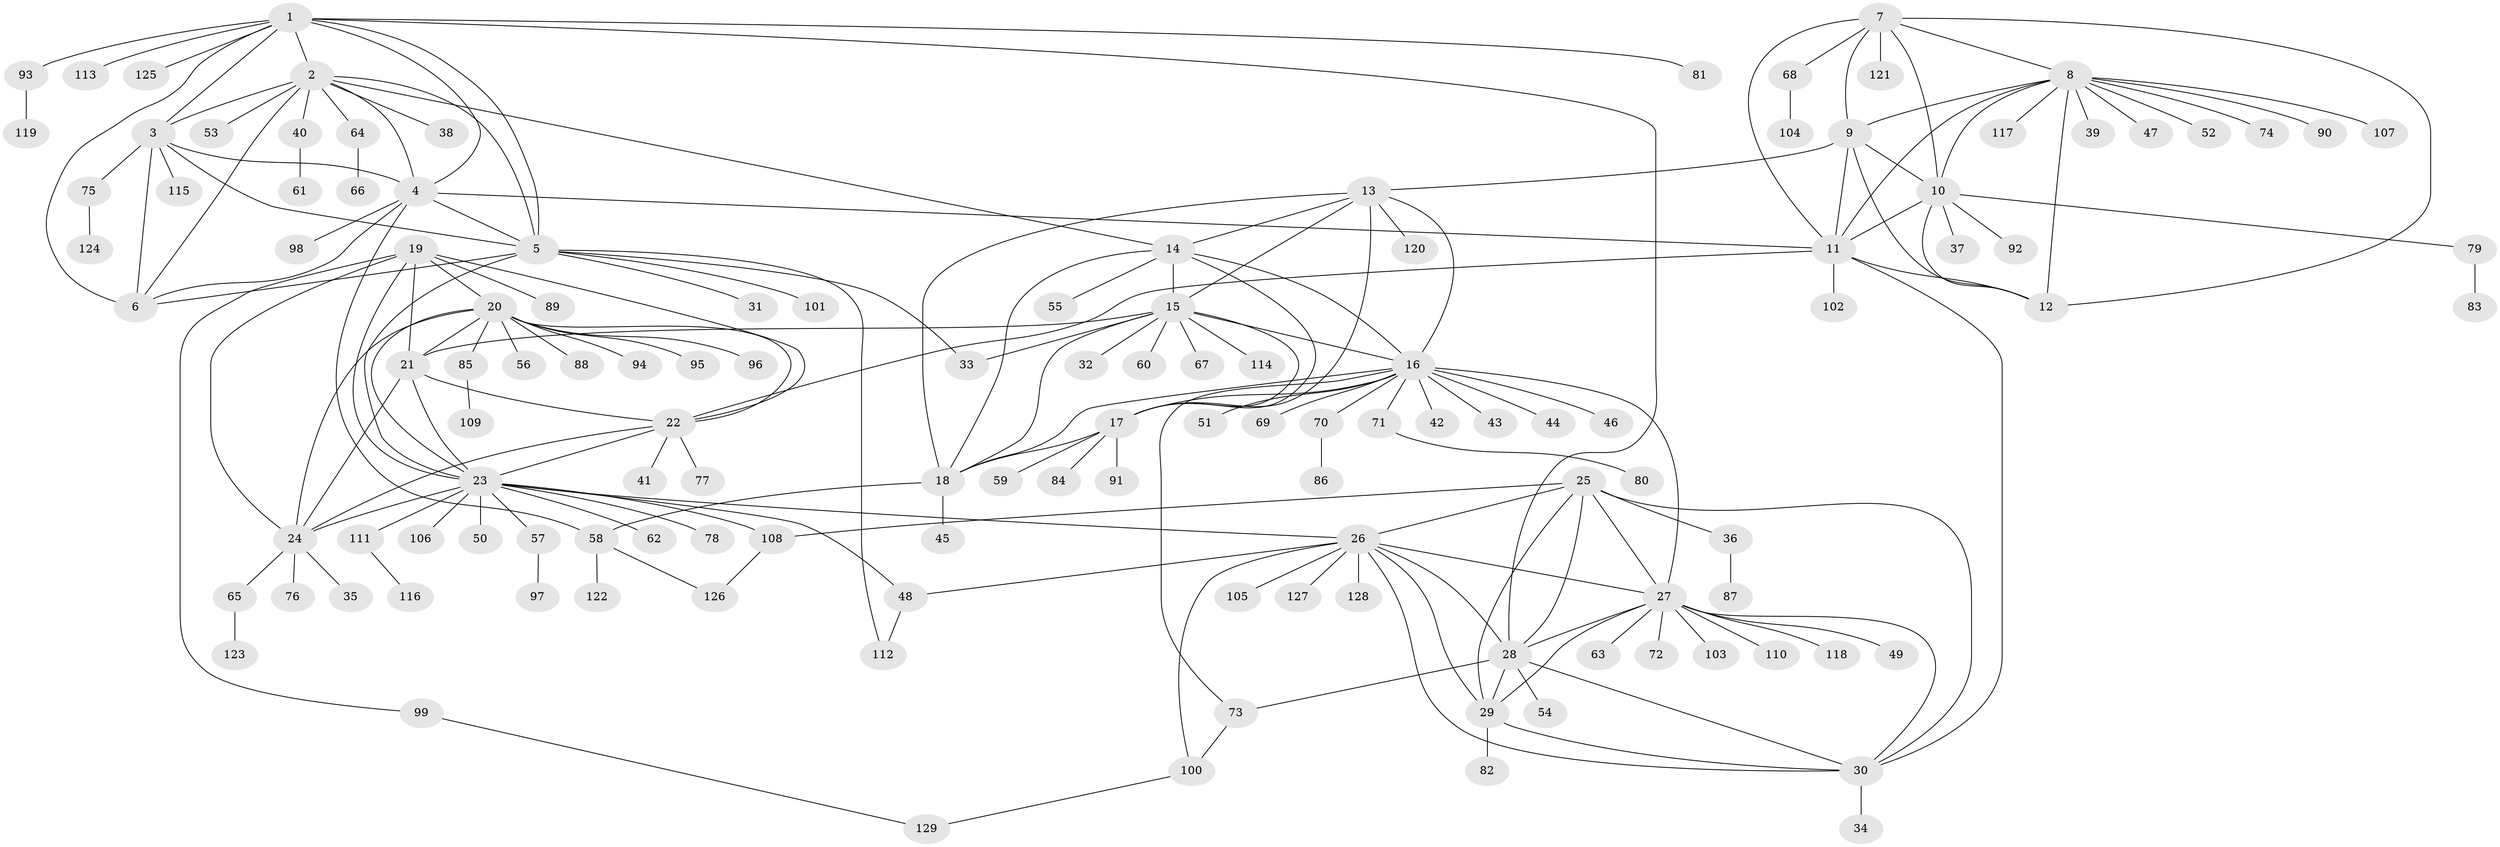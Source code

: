 // coarse degree distribution, {7: 0.0196078431372549, 11: 0.0196078431372549, 5: 0.0392156862745098, 8: 0.029411764705882353, 10: 0.029411764705882353, 9: 0.00980392156862745, 6: 0.0196078431372549, 4: 0.029411764705882353, 14: 0.00980392156862745, 19: 0.00980392156862745, 1: 0.6862745098039216, 2: 0.0784313725490196, 3: 0.0196078431372549}
// Generated by graph-tools (version 1.1) at 2025/42/03/06/25 10:42:07]
// undirected, 129 vertices, 193 edges
graph export_dot {
graph [start="1"]
  node [color=gray90,style=filled];
  1;
  2;
  3;
  4;
  5;
  6;
  7;
  8;
  9;
  10;
  11;
  12;
  13;
  14;
  15;
  16;
  17;
  18;
  19;
  20;
  21;
  22;
  23;
  24;
  25;
  26;
  27;
  28;
  29;
  30;
  31;
  32;
  33;
  34;
  35;
  36;
  37;
  38;
  39;
  40;
  41;
  42;
  43;
  44;
  45;
  46;
  47;
  48;
  49;
  50;
  51;
  52;
  53;
  54;
  55;
  56;
  57;
  58;
  59;
  60;
  61;
  62;
  63;
  64;
  65;
  66;
  67;
  68;
  69;
  70;
  71;
  72;
  73;
  74;
  75;
  76;
  77;
  78;
  79;
  80;
  81;
  82;
  83;
  84;
  85;
  86;
  87;
  88;
  89;
  90;
  91;
  92;
  93;
  94;
  95;
  96;
  97;
  98;
  99;
  100;
  101;
  102;
  103;
  104;
  105;
  106;
  107;
  108;
  109;
  110;
  111;
  112;
  113;
  114;
  115;
  116;
  117;
  118;
  119;
  120;
  121;
  122;
  123;
  124;
  125;
  126;
  127;
  128;
  129;
  1 -- 2;
  1 -- 3;
  1 -- 4;
  1 -- 5;
  1 -- 6;
  1 -- 28;
  1 -- 81;
  1 -- 93;
  1 -- 113;
  1 -- 125;
  2 -- 3;
  2 -- 4;
  2 -- 5;
  2 -- 6;
  2 -- 14;
  2 -- 38;
  2 -- 40;
  2 -- 53;
  2 -- 64;
  3 -- 4;
  3 -- 5;
  3 -- 6;
  3 -- 75;
  3 -- 115;
  4 -- 5;
  4 -- 6;
  4 -- 11;
  4 -- 58;
  4 -- 98;
  5 -- 6;
  5 -- 23;
  5 -- 31;
  5 -- 33;
  5 -- 101;
  5 -- 112;
  7 -- 8;
  7 -- 9;
  7 -- 10;
  7 -- 11;
  7 -- 12;
  7 -- 68;
  7 -- 121;
  8 -- 9;
  8 -- 10;
  8 -- 11;
  8 -- 12;
  8 -- 39;
  8 -- 47;
  8 -- 52;
  8 -- 74;
  8 -- 90;
  8 -- 107;
  8 -- 117;
  9 -- 10;
  9 -- 11;
  9 -- 12;
  9 -- 13;
  10 -- 11;
  10 -- 12;
  10 -- 37;
  10 -- 79;
  10 -- 92;
  11 -- 12;
  11 -- 22;
  11 -- 30;
  11 -- 102;
  13 -- 14;
  13 -- 15;
  13 -- 16;
  13 -- 17;
  13 -- 18;
  13 -- 120;
  14 -- 15;
  14 -- 16;
  14 -- 17;
  14 -- 18;
  14 -- 55;
  15 -- 16;
  15 -- 17;
  15 -- 18;
  15 -- 21;
  15 -- 32;
  15 -- 33;
  15 -- 60;
  15 -- 67;
  15 -- 114;
  16 -- 17;
  16 -- 18;
  16 -- 27;
  16 -- 42;
  16 -- 43;
  16 -- 44;
  16 -- 46;
  16 -- 51;
  16 -- 69;
  16 -- 70;
  16 -- 71;
  16 -- 73;
  17 -- 18;
  17 -- 59;
  17 -- 84;
  17 -- 91;
  18 -- 45;
  18 -- 58;
  19 -- 20;
  19 -- 21;
  19 -- 22;
  19 -- 23;
  19 -- 24;
  19 -- 89;
  19 -- 99;
  20 -- 21;
  20 -- 22;
  20 -- 23;
  20 -- 24;
  20 -- 56;
  20 -- 85;
  20 -- 88;
  20 -- 94;
  20 -- 95;
  20 -- 96;
  21 -- 22;
  21 -- 23;
  21 -- 24;
  22 -- 23;
  22 -- 24;
  22 -- 41;
  22 -- 77;
  23 -- 24;
  23 -- 26;
  23 -- 48;
  23 -- 50;
  23 -- 57;
  23 -- 62;
  23 -- 78;
  23 -- 106;
  23 -- 108;
  23 -- 111;
  24 -- 35;
  24 -- 65;
  24 -- 76;
  25 -- 26;
  25 -- 27;
  25 -- 28;
  25 -- 29;
  25 -- 30;
  25 -- 36;
  25 -- 108;
  26 -- 27;
  26 -- 28;
  26 -- 29;
  26 -- 30;
  26 -- 48;
  26 -- 100;
  26 -- 105;
  26 -- 127;
  26 -- 128;
  27 -- 28;
  27 -- 29;
  27 -- 30;
  27 -- 49;
  27 -- 63;
  27 -- 72;
  27 -- 103;
  27 -- 110;
  27 -- 118;
  28 -- 29;
  28 -- 30;
  28 -- 54;
  28 -- 73;
  29 -- 30;
  29 -- 82;
  30 -- 34;
  36 -- 87;
  40 -- 61;
  48 -- 112;
  57 -- 97;
  58 -- 122;
  58 -- 126;
  64 -- 66;
  65 -- 123;
  68 -- 104;
  70 -- 86;
  71 -- 80;
  73 -- 100;
  75 -- 124;
  79 -- 83;
  85 -- 109;
  93 -- 119;
  99 -- 129;
  100 -- 129;
  108 -- 126;
  111 -- 116;
}
